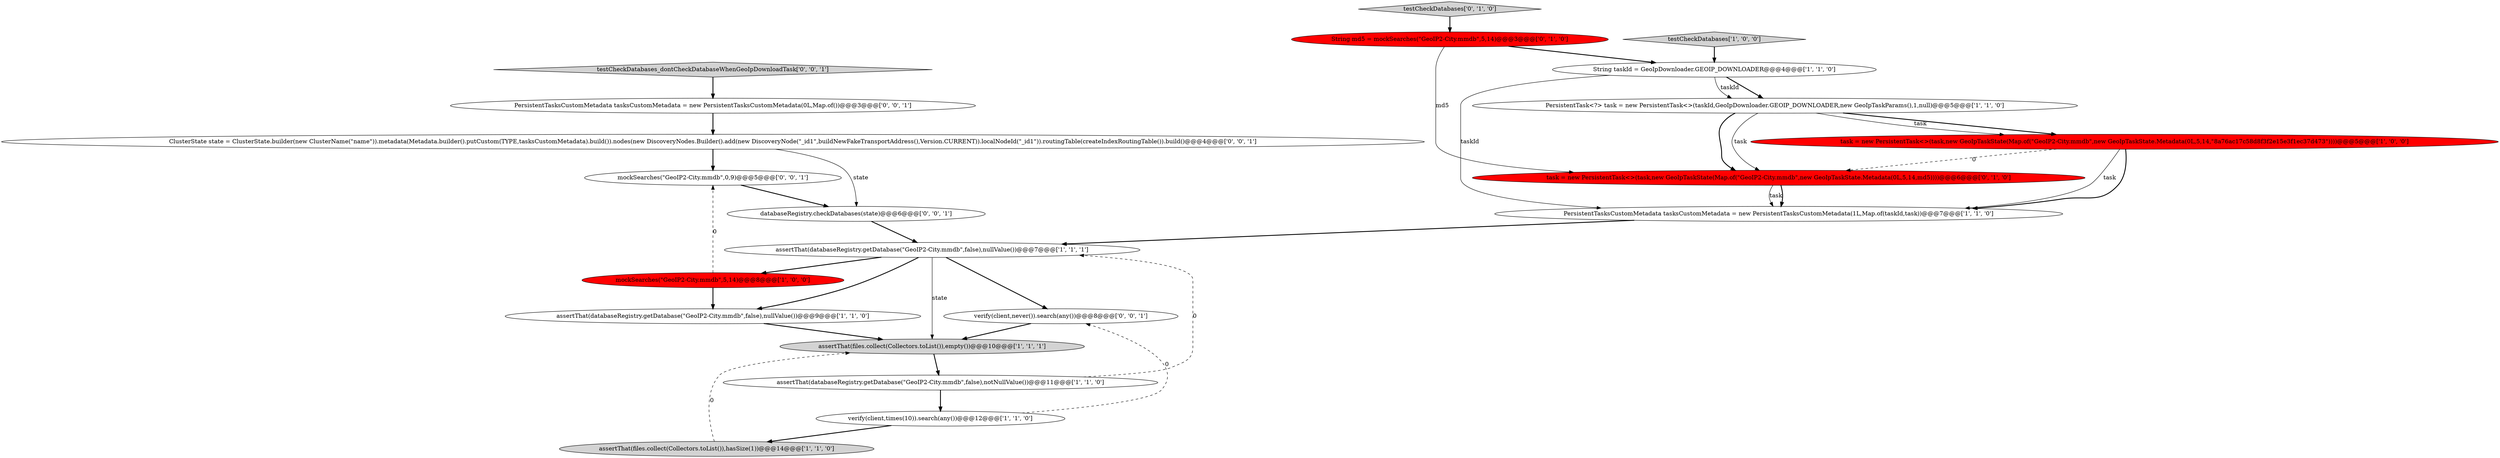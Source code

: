 digraph {
20 [style = filled, label = "mockSearches(\"GeoIP2-City.mmdb\",0,9)@@@5@@@['0', '0', '1']", fillcolor = white, shape = ellipse image = "AAA0AAABBB3BBB"];
7 [style = filled, label = "testCheckDatabases['1', '0', '0']", fillcolor = lightgray, shape = diamond image = "AAA0AAABBB1BBB"];
0 [style = filled, label = "PersistentTask<?> task = new PersistentTask<>(taskId,GeoIpDownloader.GEOIP_DOWNLOADER,new GeoIpTaskParams(),1,null)@@@5@@@['1', '1', '0']", fillcolor = white, shape = ellipse image = "AAA0AAABBB1BBB"];
12 [style = filled, label = "String md5 = mockSearches(\"GeoIP2-City.mmdb\",5,14)@@@3@@@['0', '1', '0']", fillcolor = red, shape = ellipse image = "AAA1AAABBB2BBB"];
6 [style = filled, label = "assertThat(databaseRegistry.getDatabase(\"GeoIP2-City.mmdb\",false),notNullValue())@@@11@@@['1', '1', '0']", fillcolor = white, shape = ellipse image = "AAA0AAABBB1BBB"];
3 [style = filled, label = "task = new PersistentTask<>(task,new GeoIpTaskState(Map.of(\"GeoIP2-City.mmdb\",new GeoIpTaskState.Metadata(0L,5,14,\"8a76ac17c58d8f3f2e15e3f1ec37d473\"))))@@@5@@@['1', '0', '0']", fillcolor = red, shape = ellipse image = "AAA1AAABBB1BBB"];
13 [style = filled, label = "task = new PersistentTask<>(task,new GeoIpTaskState(Map.of(\"GeoIP2-City.mmdb\",new GeoIpTaskState.Metadata(0L,5,14,md5))))@@@6@@@['0', '1', '0']", fillcolor = red, shape = ellipse image = "AAA1AAABBB2BBB"];
1 [style = filled, label = "String taskId = GeoIpDownloader.GEOIP_DOWNLOADER@@@4@@@['1', '1', '0']", fillcolor = white, shape = ellipse image = "AAA0AAABBB1BBB"];
18 [style = filled, label = "verify(client,never()).search(any())@@@8@@@['0', '0', '1']", fillcolor = white, shape = ellipse image = "AAA0AAABBB3BBB"];
9 [style = filled, label = "assertThat(files.collect(Collectors.toList()),empty())@@@10@@@['1', '1', '1']", fillcolor = lightgray, shape = ellipse image = "AAA0AAABBB1BBB"];
8 [style = filled, label = "PersistentTasksCustomMetadata tasksCustomMetadata = new PersistentTasksCustomMetadata(1L,Map.of(taskId,task))@@@7@@@['1', '1', '0']", fillcolor = white, shape = ellipse image = "AAA0AAABBB1BBB"];
4 [style = filled, label = "assertThat(databaseRegistry.getDatabase(\"GeoIP2-City.mmdb\",false),nullValue())@@@9@@@['1', '1', '0']", fillcolor = white, shape = ellipse image = "AAA0AAABBB1BBB"];
5 [style = filled, label = "assertThat(databaseRegistry.getDatabase(\"GeoIP2-City.mmdb\",false),nullValue())@@@7@@@['1', '1', '1']", fillcolor = white, shape = ellipse image = "AAA0AAABBB1BBB"];
11 [style = filled, label = "assertThat(files.collect(Collectors.toList()),hasSize(1))@@@14@@@['1', '1', '0']", fillcolor = lightgray, shape = ellipse image = "AAA0AAABBB1BBB"];
19 [style = filled, label = "testCheckDatabases_dontCheckDatabaseWhenGeoIpDownloadTask['0', '0', '1']", fillcolor = lightgray, shape = diamond image = "AAA0AAABBB3BBB"];
14 [style = filled, label = "testCheckDatabases['0', '1', '0']", fillcolor = lightgray, shape = diamond image = "AAA0AAABBB2BBB"];
17 [style = filled, label = "ClusterState state = ClusterState.builder(new ClusterName(\"name\")).metadata(Metadata.builder().putCustom(TYPE,tasksCustomMetadata).build()).nodes(new DiscoveryNodes.Builder().add(new DiscoveryNode(\"_id1\",buildNewFakeTransportAddress(),Version.CURRENT)).localNodeId(\"_id1\")).routingTable(createIndexRoutingTable()).build()@@@4@@@['0', '0', '1']", fillcolor = white, shape = ellipse image = "AAA0AAABBB3BBB"];
2 [style = filled, label = "mockSearches(\"GeoIP2-City.mmdb\",5,14)@@@8@@@['1', '0', '0']", fillcolor = red, shape = ellipse image = "AAA1AAABBB1BBB"];
15 [style = filled, label = "PersistentTasksCustomMetadata tasksCustomMetadata = new PersistentTasksCustomMetadata(0L,Map.of())@@@3@@@['0', '0', '1']", fillcolor = white, shape = ellipse image = "AAA0AAABBB3BBB"];
16 [style = filled, label = "databaseRegistry.checkDatabases(state)@@@6@@@['0', '0', '1']", fillcolor = white, shape = ellipse image = "AAA0AAABBB3BBB"];
10 [style = filled, label = "verify(client,times(10)).search(any())@@@12@@@['1', '1', '0']", fillcolor = white, shape = ellipse image = "AAA0AAABBB1BBB"];
0->3 [style = bold, label=""];
4->9 [style = bold, label=""];
7->1 [style = bold, label=""];
2->20 [style = dashed, label="0"];
0->13 [style = bold, label=""];
12->13 [style = solid, label="md5"];
1->8 [style = solid, label="taskId"];
11->9 [style = dashed, label="0"];
5->18 [style = bold, label=""];
1->0 [style = bold, label=""];
3->8 [style = solid, label="task"];
13->8 [style = solid, label="task"];
3->13 [style = dashed, label="0"];
12->1 [style = bold, label=""];
2->4 [style = bold, label=""];
9->6 [style = bold, label=""];
5->2 [style = bold, label=""];
15->17 [style = bold, label=""];
20->16 [style = bold, label=""];
8->5 [style = bold, label=""];
17->16 [style = solid, label="state"];
0->3 [style = solid, label="task"];
3->8 [style = bold, label=""];
6->10 [style = bold, label=""];
14->12 [style = bold, label=""];
5->4 [style = bold, label=""];
6->5 [style = dashed, label="0"];
18->9 [style = bold, label=""];
16->5 [style = bold, label=""];
5->9 [style = solid, label="state"];
0->13 [style = solid, label="task"];
13->8 [style = bold, label=""];
19->15 [style = bold, label=""];
1->0 [style = solid, label="taskId"];
10->18 [style = dashed, label="0"];
17->20 [style = bold, label=""];
10->11 [style = bold, label=""];
}
